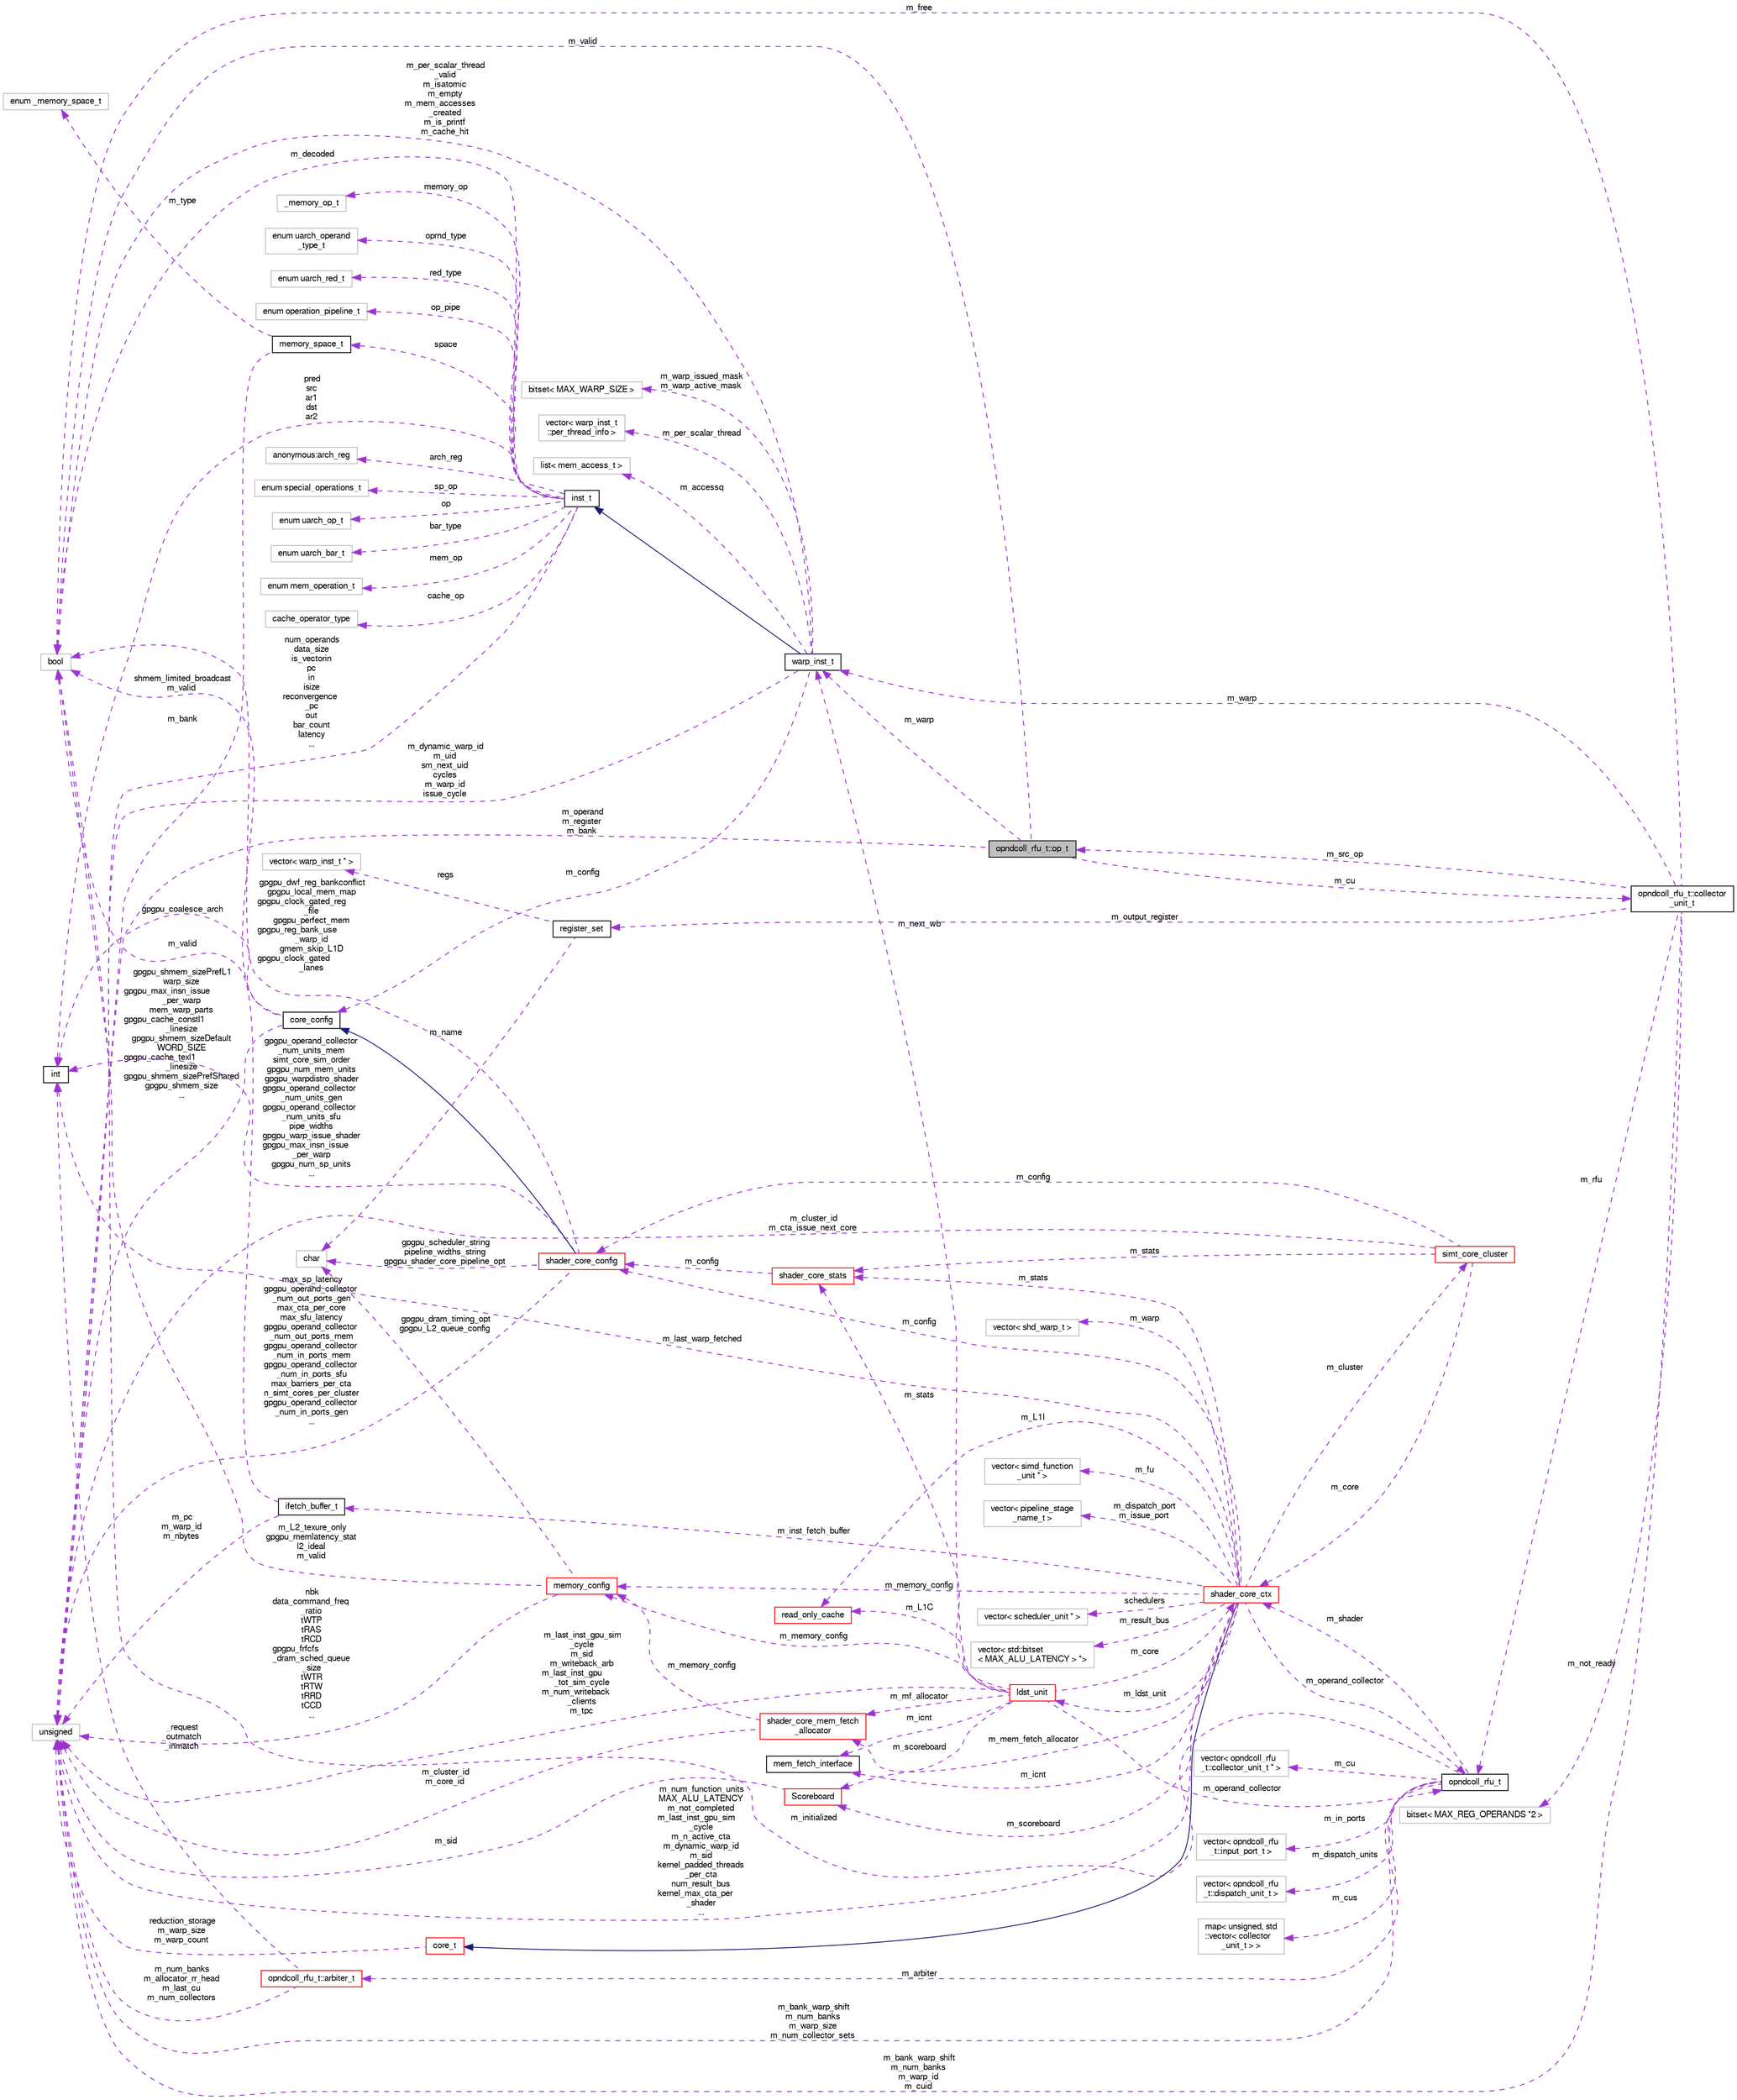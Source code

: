 digraph "opndcoll_rfu_t::op_t"
{
  bgcolor="transparent";
  edge [fontname="FreeSans",fontsize="10",labelfontname="FreeSans",labelfontsize="10"];
  node [fontname="FreeSans",fontsize="10",shape=record];
  rankdir="LR";
  Node1 [label="opndcoll_rfu_t::op_t",height=0.2,width=0.4,color="black", fillcolor="grey75", style="filled", fontcolor="black"];
  Node2 -> Node1 [dir="back",color="darkorchid3",fontsize="10",style="dashed",label=" m_warp" ,fontname="FreeSans"];
  Node2 [label="warp_inst_t",height=0.2,width=0.4,color="black",URL="$classwarp__inst__t.html"];
  Node3 -> Node2 [dir="back",color="midnightblue",fontsize="10",style="solid",fontname="FreeSans"];
  Node3 [label="inst_t",height=0.2,width=0.4,color="black",URL="$classinst__t.html"];
  Node4 -> Node3 [dir="back",color="darkorchid3",fontsize="10",style="dashed",label=" arch_reg" ,fontname="FreeSans"];
  Node4 [label="anonymous:arch_reg",height=0.2,width=0.4,color="grey75"];
  Node5 -> Node3 [dir="back",color="darkorchid3",fontsize="10",style="dashed",label=" sp_op" ,fontname="FreeSans"];
  Node5 [label="enum special_operations_t",height=0.2,width=0.4,color="grey75"];
  Node6 -> Node3 [dir="back",color="darkorchid3",fontsize="10",style="dashed",label=" op" ,fontname="FreeSans"];
  Node6 [label="enum uarch_op_t",height=0.2,width=0.4,color="grey75"];
  Node7 -> Node3 [dir="back",color="darkorchid3",fontsize="10",style="dashed",label=" bar_type" ,fontname="FreeSans"];
  Node7 [label="enum uarch_bar_t",height=0.2,width=0.4,color="grey75"];
  Node8 -> Node3 [dir="back",color="darkorchid3",fontsize="10",style="dashed",label=" mem_op" ,fontname="FreeSans"];
  Node8 [label="enum mem_operation_t",height=0.2,width=0.4,color="grey75"];
  Node9 -> Node3 [dir="back",color="darkorchid3",fontsize="10",style="dashed",label=" cache_op" ,fontname="FreeSans"];
  Node9 [label="cache_operator_type",height=0.2,width=0.4,color="grey75"];
  Node10 -> Node3 [dir="back",color="darkorchid3",fontsize="10",style="dashed",label=" space" ,fontname="FreeSans"];
  Node10 [label="memory_space_t",height=0.2,width=0.4,color="black",URL="$classmemory__space__t.html"];
  Node11 -> Node10 [dir="back",color="darkorchid3",fontsize="10",style="dashed",label=" m_type" ,fontname="FreeSans"];
  Node11 [label="enum _memory_space_t",height=0.2,width=0.4,color="grey75"];
  Node12 -> Node10 [dir="back",color="darkorchid3",fontsize="10",style="dashed",label=" m_bank" ,fontname="FreeSans"];
  Node12 [label="unsigned",height=0.2,width=0.4,color="grey75"];
  Node13 -> Node3 [dir="back",color="darkorchid3",fontsize="10",style="dashed",label=" pred\nsrc\nar1\ndst\nar2" ,fontname="FreeSans"];
  Node13 [label="int",height=0.2,width=0.4,color="black",URL="$classint.html"];
  Node14 -> Node3 [dir="back",color="darkorchid3",fontsize="10",style="dashed",label=" memory_op" ,fontname="FreeSans"];
  Node14 [label="_memory_op_t",height=0.2,width=0.4,color="grey75"];
  Node15 -> Node3 [dir="back",color="darkorchid3",fontsize="10",style="dashed",label=" m_decoded" ,fontname="FreeSans"];
  Node15 [label="bool",height=0.2,width=0.4,color="grey75"];
  Node16 -> Node3 [dir="back",color="darkorchid3",fontsize="10",style="dashed",label=" oprnd_type" ,fontname="FreeSans"];
  Node16 [label="enum uarch_operand\l_type_t",height=0.2,width=0.4,color="grey75"];
  Node17 -> Node3 [dir="back",color="darkorchid3",fontsize="10",style="dashed",label=" red_type" ,fontname="FreeSans"];
  Node17 [label="enum uarch_red_t",height=0.2,width=0.4,color="grey75"];
  Node12 -> Node3 [dir="back",color="darkorchid3",fontsize="10",style="dashed",label=" num_operands\ndata_size\nis_vectorin\npc\nin\nisize\nreconvergence\l_pc\nout\nbar_count\nlatency\n..." ,fontname="FreeSans"];
  Node18 -> Node3 [dir="back",color="darkorchid3",fontsize="10",style="dashed",label=" op_pipe" ,fontname="FreeSans"];
  Node18 [label="enum operation_pipeline_t",height=0.2,width=0.4,color="grey75"];
  Node19 -> Node2 [dir="back",color="darkorchid3",fontsize="10",style="dashed",label=" m_warp_issued_mask\nm_warp_active_mask" ,fontname="FreeSans"];
  Node19 [label="bitset\< MAX_WARP_SIZE \>",height=0.2,width=0.4,color="grey75"];
  Node20 -> Node2 [dir="back",color="darkorchid3",fontsize="10",style="dashed",label=" m_per_scalar_thread" ,fontname="FreeSans"];
  Node20 [label="vector\< warp_inst_t\l::per_thread_info \>",height=0.2,width=0.4,color="grey75"];
  Node21 -> Node2 [dir="back",color="darkorchid3",fontsize="10",style="dashed",label=" m_accessq" ,fontname="FreeSans"];
  Node21 [label="list\< mem_access_t \>",height=0.2,width=0.4,color="grey75"];
  Node22 -> Node2 [dir="back",color="darkorchid3",fontsize="10",style="dashed",label=" m_config" ,fontname="FreeSans"];
  Node22 [label="core_config",height=0.2,width=0.4,color="black",URL="$structcore__config.html"];
  Node13 -> Node22 [dir="back",color="darkorchid3",fontsize="10",style="dashed",label=" gpgpu_coalesce_arch" ,fontname="FreeSans"];
  Node15 -> Node22 [dir="back",color="darkorchid3",fontsize="10",style="dashed",label=" shmem_limited_broadcast\nm_valid" ,fontname="FreeSans"];
  Node12 -> Node22 [dir="back",color="darkorchid3",fontsize="10",style="dashed",label=" gpgpu_shmem_sizePrefL1\nwarp_size\ngpgpu_max_insn_issue\l_per_warp\nmem_warp_parts\ngpgpu_cache_constl1\l_linesize\ngpgpu_shmem_sizeDefault\nWORD_SIZE\ngpgpu_cache_texl1\l_linesize\ngpgpu_shmem_sizePrefShared\ngpgpu_shmem_size\n..." ,fontname="FreeSans"];
  Node15 -> Node2 [dir="back",color="darkorchid3",fontsize="10",style="dashed",label=" m_per_scalar_thread\l_valid\nm_isatomic\nm_empty\nm_mem_accesses\l_created\nm_is_printf\nm_cache_hit" ,fontname="FreeSans"];
  Node12 -> Node2 [dir="back",color="darkorchid3",fontsize="10",style="dashed",label=" m_dynamic_warp_id\nm_uid\nsm_next_uid\ncycles\nm_warp_id\nissue_cycle" ,fontname="FreeSans"];
  Node23 -> Node1 [dir="back",color="darkorchid3",fontsize="10",style="dashed",label=" m_cu" ,fontname="FreeSans"];
  Node23 [label="opndcoll_rfu_t::collector\l_unit_t",height=0.2,width=0.4,color="black",URL="$classopndcoll__rfu__t_1_1collector__unit__t.html"];
  Node1 -> Node23 [dir="back",color="darkorchid3",fontsize="10",style="dashed",label=" m_src_op" ,fontname="FreeSans"];
  Node24 -> Node23 [dir="back",color="darkorchid3",fontsize="10",style="dashed",label=" m_output_register" ,fontname="FreeSans"];
  Node24 [label="register_set",height=0.2,width=0.4,color="black",URL="$classregister__set.html"];
  Node25 -> Node24 [dir="back",color="darkorchid3",fontsize="10",style="dashed",label=" m_name" ,fontname="FreeSans"];
  Node25 [label="char",height=0.2,width=0.4,color="grey75"];
  Node26 -> Node24 [dir="back",color="darkorchid3",fontsize="10",style="dashed",label=" regs" ,fontname="FreeSans"];
  Node26 [label="vector\< warp_inst_t * \>",height=0.2,width=0.4,color="grey75"];
  Node2 -> Node23 [dir="back",color="darkorchid3",fontsize="10",style="dashed",label=" m_warp" ,fontname="FreeSans"];
  Node15 -> Node23 [dir="back",color="darkorchid3",fontsize="10",style="dashed",label=" m_free" ,fontname="FreeSans"];
  Node27 -> Node23 [dir="back",color="darkorchid3",fontsize="10",style="dashed",label=" m_rfu" ,fontname="FreeSans"];
  Node27 [label="opndcoll_rfu_t",height=0.2,width=0.4,color="black",URL="$classopndcoll__rfu__t.html"];
  Node28 -> Node27 [dir="back",color="darkorchid3",fontsize="10",style="dashed",label=" m_in_ports" ,fontname="FreeSans"];
  Node28 [label="vector\< opndcoll_rfu\l_t::input_port_t \>",height=0.2,width=0.4,color="grey75"];
  Node29 -> Node27 [dir="back",color="darkorchid3",fontsize="10",style="dashed",label=" m_dispatch_units" ,fontname="FreeSans"];
  Node29 [label="vector\< opndcoll_rfu\l_t::dispatch_unit_t \>",height=0.2,width=0.4,color="grey75"];
  Node30 -> Node27 [dir="back",color="darkorchid3",fontsize="10",style="dashed",label=" m_cus" ,fontname="FreeSans"];
  Node30 [label="map\< unsigned, std\l::vector\< collector\l_unit_t \> \>",height=0.2,width=0.4,color="grey75"];
  Node15 -> Node27 [dir="back",color="darkorchid3",fontsize="10",style="dashed",label=" m_initialized" ,fontname="FreeSans"];
  Node31 -> Node27 [dir="back",color="darkorchid3",fontsize="10",style="dashed",label=" m_shader" ,fontname="FreeSans"];
  Node31 [label="shader_core_ctx",height=0.2,width=0.4,color="red",URL="$classshader__core__ctx.html"];
  Node32 -> Node31 [dir="back",color="midnightblue",fontsize="10",style="solid",fontname="FreeSans"];
  Node32 [label="core_t",height=0.2,width=0.4,color="red",URL="$classcore__t.html"];
  Node12 -> Node32 [dir="back",color="darkorchid3",fontsize="10",style="dashed",label=" reduction_storage\nm_warp_size\nm_warp_count" ,fontname="FreeSans"];
  Node60 -> Node31 [dir="back",color="darkorchid3",fontsize="10",style="dashed",label=" m_cluster" ,fontname="FreeSans"];
  Node60 [label="simt_core_cluster",height=0.2,width=0.4,color="red",URL="$classsimt__core__cluster.html"];
  Node45 -> Node60 [dir="back",color="darkorchid3",fontsize="10",style="dashed",label=" m_config" ,fontname="FreeSans"];
  Node45 [label="shader_core_config",height=0.2,width=0.4,color="red",URL="$structshader__core__config.html"];
  Node22 -> Node45 [dir="back",color="midnightblue",fontsize="10",style="solid",fontname="FreeSans"];
  Node25 -> Node45 [dir="back",color="darkorchid3",fontsize="10",style="dashed",label=" gpgpu_scheduler_string\npipeline_widths_string\ngpgpu_shader_core_pipeline_opt" ,fontname="FreeSans"];
  Node13 -> Node45 [dir="back",color="darkorchid3",fontsize="10",style="dashed",label=" gpgpu_operand_collector\l_num_units_mem\nsimt_core_sim_order\ngpgpu_num_mem_units\ngpgpu_warpdistro_shader\ngpgpu_operand_collector\l_num_units_gen\ngpgpu_operand_collector\l_num_units_sfu\npipe_widths\ngpgpu_warp_issue_shader\ngpgpu_max_insn_issue\l_per_warp\ngpgpu_num_sp_units\n..." ,fontname="FreeSans"];
  Node15 -> Node45 [dir="back",color="darkorchid3",fontsize="10",style="dashed",label=" gpgpu_dwf_reg_bankconflict\ngpgpu_local_mem_map\ngpgpu_clock_gated_reg\l_file\ngpgpu_perfect_mem\ngpgpu_reg_bank_use\l_warp_id\ngmem_skip_L1D\ngpgpu_clock_gated\l_lanes" ,fontname="FreeSans"];
  Node12 -> Node45 [dir="back",color="darkorchid3",fontsize="10",style="dashed",label=" max_sp_latency\ngpgpu_operand_collector\l_num_out_ports_gen\nmax_cta_per_core\nmax_sfu_latency\ngpgpu_operand_collector\l_num_out_ports_mem\ngpgpu_operand_collector\l_num_in_ports_mem\ngpgpu_operand_collector\l_num_in_ports_sfu\nmax_barriers_per_cta\nn_simt_cores_per_cluster\ngpgpu_operand_collector\l_num_in_ports_gen\n..." ,fontname="FreeSans"];
  Node61 -> Node60 [dir="back",color="darkorchid3",fontsize="10",style="dashed",label=" m_stats" ,fontname="FreeSans"];
  Node61 [label="shader_core_stats",height=0.2,width=0.4,color="red",URL="$classshader__core__stats.html"];
  Node45 -> Node61 [dir="back",color="darkorchid3",fontsize="10",style="dashed",label=" m_config" ,fontname="FreeSans"];
  Node31 -> Node60 [dir="back",color="darkorchid3",fontsize="10",style="dashed",label=" m_core" ,fontname="FreeSans"];
  Node12 -> Node60 [dir="back",color="darkorchid3",fontsize="10",style="dashed",label=" m_cluster_id\nm_cta_issue_next_core" ,fontname="FreeSans"];
  Node45 -> Node31 [dir="back",color="darkorchid3",fontsize="10",style="dashed",label=" m_config" ,fontname="FreeSans"];
  Node248 -> Node31 [dir="back",color="darkorchid3",fontsize="10",style="dashed",label=" m_inst_fetch_buffer" ,fontname="FreeSans"];
  Node248 [label="ifetch_buffer_t",height=0.2,width=0.4,color="black",URL="$structifetch__buffer__t.html"];
  Node15 -> Node248 [dir="back",color="darkorchid3",fontsize="10",style="dashed",label=" m_valid" ,fontname="FreeSans"];
  Node12 -> Node248 [dir="back",color="darkorchid3",fontsize="10",style="dashed",label=" m_pc\nm_warp_id\nm_nbytes" ,fontname="FreeSans"];
  Node249 -> Node31 [dir="back",color="darkorchid3",fontsize="10",style="dashed",label=" m_warp" ,fontname="FreeSans"];
  Node249 [label="vector\< shd_warp_t \>",height=0.2,width=0.4,color="grey75"];
  Node110 -> Node31 [dir="back",color="darkorchid3",fontsize="10",style="dashed",label=" m_icnt" ,fontname="FreeSans"];
  Node110 [label="mem_fetch_interface",height=0.2,width=0.4,color="black",URL="$classmem__fetch__interface.html"];
  Node61 -> Node31 [dir="back",color="darkorchid3",fontsize="10",style="dashed",label=" m_stats" ,fontname="FreeSans"];
  Node72 -> Node31 [dir="back",color="darkorchid3",fontsize="10",style="dashed",label=" m_memory_config" ,fontname="FreeSans"];
  Node72 [label="memory_config",height=0.2,width=0.4,color="red",URL="$structmemory__config.html"];
  Node25 -> Node72 [dir="back",color="darkorchid3",fontsize="10",style="dashed",label=" gpgpu_dram_timing_opt\ngpgpu_L2_queue_config" ,fontname="FreeSans"];
  Node15 -> Node72 [dir="back",color="darkorchid3",fontsize="10",style="dashed",label=" m_L2_texure_only\ngpgpu_memlatency_stat\nl2_ideal\nm_valid" ,fontname="FreeSans"];
  Node12 -> Node72 [dir="back",color="darkorchid3",fontsize="10",style="dashed",label=" nbk\ndata_command_freq\l_ratio\ntWTP\ntRAS\ntRCD\ngpgpu_frfcfs\l_dram_sched_queue\l_size\ntWTR\ntRTW\ntRRD\ntCCD\n..." ,fontname="FreeSans"];
  Node250 -> Node31 [dir="back",color="darkorchid3",fontsize="10",style="dashed",label=" m_scoreboard" ,fontname="FreeSans"];
  Node250 [label="Scoreboard",height=0.2,width=0.4,color="red",URL="$classScoreboard.html"];
  Node12 -> Node250 [dir="back",color="darkorchid3",fontsize="10",style="dashed",label=" m_sid" ,fontname="FreeSans"];
  Node252 -> Node31 [dir="back",color="darkorchid3",fontsize="10",style="dashed",label=" m_fu" ,fontname="FreeSans"];
  Node252 [label="vector\< simd_function\l_unit * \>",height=0.2,width=0.4,color="grey75"];
  Node253 -> Node31 [dir="back",color="darkorchid3",fontsize="10",style="dashed",label=" m_dispatch_port\nm_issue_port" ,fontname="FreeSans"];
  Node253 [label="vector\< pipeline_stage\l_name_t \>",height=0.2,width=0.4,color="grey75"];
  Node13 -> Node31 [dir="back",color="darkorchid3",fontsize="10",style="dashed",label=" m_last_warp_fetched" ,fontname="FreeSans"];
  Node254 -> Node31 [dir="back",color="darkorchid3",fontsize="10",style="dashed",label=" m_L1I" ,fontname="FreeSans"];
  Node254 [label="read_only_cache",height=0.2,width=0.4,color="red",URL="$classread__only__cache.html",tooltip="Read only cache. "];
  Node255 -> Node31 [dir="back",color="darkorchid3",fontsize="10",style="dashed",label=" m_ldst_unit" ,fontname="FreeSans"];
  Node255 [label="ldst_unit",height=0.2,width=0.4,color="red",URL="$classldst__unit.html"];
  Node61 -> Node255 [dir="back",color="darkorchid3",fontsize="10",style="dashed",label=" m_stats" ,fontname="FreeSans"];
  Node2 -> Node255 [dir="back",color="darkorchid3",fontsize="10",style="dashed",label=" m_next_wb" ,fontname="FreeSans"];
  Node110 -> Node255 [dir="back",color="darkorchid3",fontsize="10",style="dashed",label=" m_icnt" ,fontname="FreeSans"];
  Node72 -> Node255 [dir="back",color="darkorchid3",fontsize="10",style="dashed",label=" m_memory_config" ,fontname="FreeSans"];
  Node250 -> Node255 [dir="back",color="darkorchid3",fontsize="10",style="dashed",label=" m_scoreboard" ,fontname="FreeSans"];
  Node254 -> Node255 [dir="back",color="darkorchid3",fontsize="10",style="dashed",label=" m_L1C" ,fontname="FreeSans"];
  Node268 -> Node255 [dir="back",color="darkorchid3",fontsize="10",style="dashed",label=" m_mf_allocator" ,fontname="FreeSans"];
  Node268 [label="shader_core_mem_fetch\l_allocator",height=0.2,width=0.4,color="red",URL="$classshader__core__mem__fetch__allocator.html"];
  Node72 -> Node268 [dir="back",color="darkorchid3",fontsize="10",style="dashed",label=" m_memory_config" ,fontname="FreeSans"];
  Node12 -> Node268 [dir="back",color="darkorchid3",fontsize="10",style="dashed",label=" m_cluster_id\nm_core_id" ,fontname="FreeSans"];
  Node27 -> Node255 [dir="back",color="darkorchid3",fontsize="10",style="dashed",label=" m_operand_collector" ,fontname="FreeSans"];
  Node31 -> Node255 [dir="back",color="darkorchid3",fontsize="10",style="dashed",label=" m_core" ,fontname="FreeSans"];
  Node12 -> Node255 [dir="back",color="darkorchid3",fontsize="10",style="dashed",label=" m_last_inst_gpu_sim\l_cycle\nm_sid\nm_writeback_arb\nm_last_inst_gpu\l_tot_sim_cycle\nm_num_writeback\l_clients\nm_tpc" ,fontname="FreeSans"];
  Node270 -> Node31 [dir="back",color="darkorchid3",fontsize="10",style="dashed",label=" schedulers" ,fontname="FreeSans"];
  Node270 [label="vector\< scheduler_unit * \>",height=0.2,width=0.4,color="grey75"];
  Node268 -> Node31 [dir="back",color="darkorchid3",fontsize="10",style="dashed",label=" m_mem_fetch_allocator" ,fontname="FreeSans"];
  Node271 -> Node31 [dir="back",color="darkorchid3",fontsize="10",style="dashed",label=" m_result_bus" ,fontname="FreeSans"];
  Node271 [label="vector\< std::bitset\l\< MAX_ALU_LATENCY \> *\>",height=0.2,width=0.4,color="grey75"];
  Node27 -> Node31 [dir="back",color="darkorchid3",fontsize="10",style="dashed",label=" m_operand_collector" ,fontname="FreeSans"];
  Node12 -> Node31 [dir="back",color="darkorchid3",fontsize="10",style="dashed",label=" m_num_function_units\nMAX_ALU_LATENCY\nm_not_completed\nm_last_inst_gpu_sim\l_cycle\nm_n_active_cta\nm_dynamic_warp_id\nm_sid\nkernel_padded_threads\l_per_cta\nnum_result_bus\nkernel_max_cta_per\l_shader\n..." ,fontname="FreeSans"];
  Node12 -> Node27 [dir="back",color="darkorchid3",fontsize="10",style="dashed",label=" m_bank_warp_shift\nm_num_banks\nm_warp_size\nm_num_collector_sets" ,fontname="FreeSans"];
  Node278 -> Node27 [dir="back",color="darkorchid3",fontsize="10",style="dashed",label=" m_arbiter" ,fontname="FreeSans"];
  Node278 [label="opndcoll_rfu_t::arbiter_t",height=0.2,width=0.4,color="red",URL="$classopndcoll__rfu__t_1_1arbiter__t.html"];
  Node13 -> Node278 [dir="back",color="darkorchid3",fontsize="10",style="dashed",label=" _request\n_outmatch\n_inmatch" ,fontname="FreeSans"];
  Node12 -> Node278 [dir="back",color="darkorchid3",fontsize="10",style="dashed",label=" m_num_banks\nm_allocator_rr_head\nm_last_cu\nm_num_collectors" ,fontname="FreeSans"];
  Node282 -> Node27 [dir="back",color="darkorchid3",fontsize="10",style="dashed",label=" m_cu" ,fontname="FreeSans"];
  Node282 [label="vector\< opndcoll_rfu\l_t::collector_unit_t * \>",height=0.2,width=0.4,color="grey75"];
  Node283 -> Node23 [dir="back",color="darkorchid3",fontsize="10",style="dashed",label=" m_not_ready" ,fontname="FreeSans"];
  Node283 [label="bitset\< MAX_REG_OPERANDS *2 \>",height=0.2,width=0.4,color="grey75"];
  Node12 -> Node23 [dir="back",color="darkorchid3",fontsize="10",style="dashed",label=" m_bank_warp_shift\nm_num_banks\nm_warp_id\nm_cuid" ,fontname="FreeSans"];
  Node15 -> Node1 [dir="back",color="darkorchid3",fontsize="10",style="dashed",label=" m_valid" ,fontname="FreeSans"];
  Node12 -> Node1 [dir="back",color="darkorchid3",fontsize="10",style="dashed",label=" m_operand\nm_register\nm_bank" ,fontname="FreeSans"];
}
